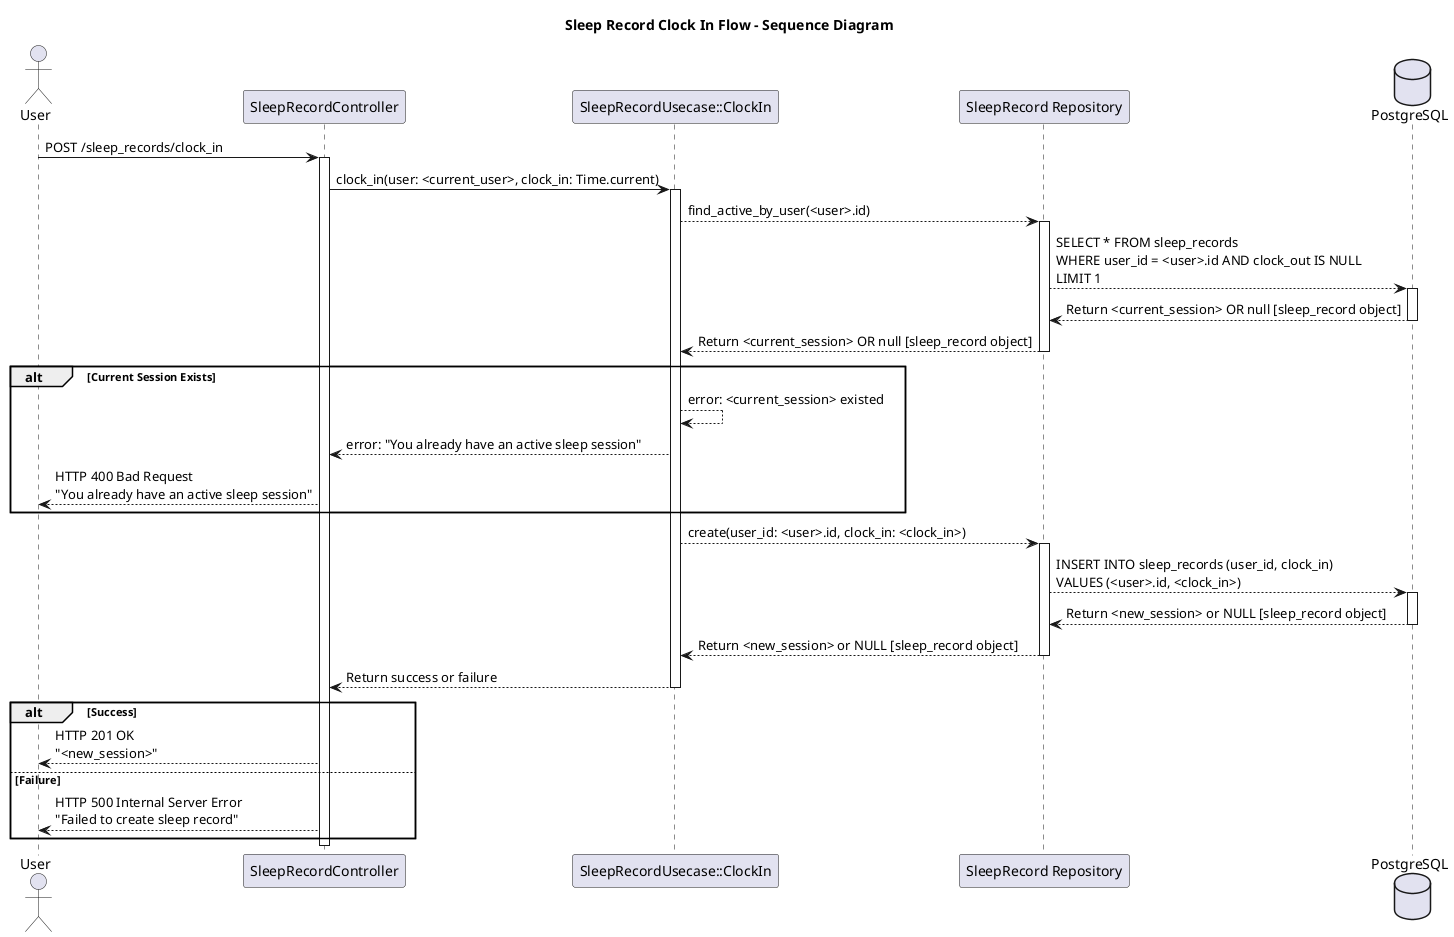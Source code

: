 @startuml SleepRecordClockInFlow
title Sleep Record Clock In Flow - Sequence Diagram

' Define actors and components
actor User
participant "SleepRecordController" as Controller
participant "SleepRecordUsecase::ClockIn" as Usecase
participant "SleepRecord Repository" as Repository
database "PostgreSQL" as DB

User -> Controller: POST /sleep_records/clock_in
activate Controller

Controller -> Usecase: clock_in(user: <current_user>, clock_in: Time.current)
activate Usecase

Usecase --> Repository: find_active_by_user(<user>.id)
activate Repository
Repository --> DB: SELECT * FROM sleep_records \nWHERE user_id = <user>.id AND clock_out IS NULL \nLIMIT 1
activate DB
DB --> Repository: Return <current_session> OR null [sleep_record object]
deactivate DB
Repository --> Usecase: Return <current_session> OR null [sleep_record object]
deactivate Repository

alt Current Session Exists
    Usecase --> Usecase: error: <current_session> existed
    Usecase --> Controller: error: "You already have an active sleep session"
    Controller --> User: HTTP 400 Bad Request\n"You already have an active sleep session"
end

Usecase --> Repository: create(user_id: <user>.id, clock_in: <clock_in>)
activate Repository
Repository --> DB: INSERT INTO sleep_records (user_id, clock_in)\nVALUES (<user>.id, <clock_in>)
activate DB
DB --> Repository: Return <new_session> or NULL [sleep_record object]
deactivate DB
Repository --> Usecase: Return <new_session> or NULL [sleep_record object]
deactivate Repository
Usecase --> Controller: Return success or failure
deactivate Usecase

alt Success    
    Controller --> User: HTTP 201 OK\n"<new_session>"
else Failure
    Controller --> User: HTTP 500 Internal Server Error\n"Failed to create sleep record"
end
deactivate Controller

@enduml